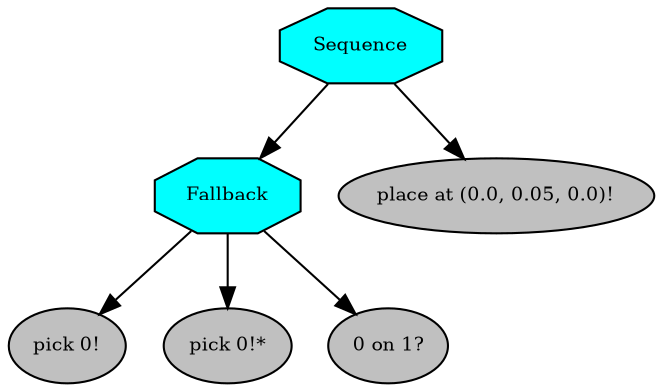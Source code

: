 digraph pastafarianism {
ordering=out;
graph [fontname="times-roman"];
node [fontname="times-roman"];
edge [fontname="times-roman"];
Sequence [fillcolor=cyan, fontcolor=black, fontsize=9, label=Sequence, shape=octagon, style=filled];
Fallback [fillcolor=cyan, fontcolor=black, fontsize=9, label=Fallback, shape=octagon, style=filled];
Sequence -> Fallback;
"pick 0!" [fillcolor=gray, fontcolor=black, fontsize=9, label="pick 0!", shape=ellipse, style=filled];
Fallback -> "pick 0!";
"pick 0!*" [fillcolor=gray, fontcolor=black, fontsize=9, label="pick 0!*", shape=ellipse, style=filled];
Fallback -> "pick 0!*";
"0 on 1?" [fillcolor=gray, fontcolor=black, fontsize=9, label="0 on 1?", shape=ellipse, style=filled];
Fallback -> "0 on 1?";
"place at (0.0, 0.05, 0.0)!" [fillcolor=gray, fontcolor=black, fontsize=9, label="place at (0.0, 0.05, 0.0)!", shape=ellipse, style=filled];
Sequence -> "place at (0.0, 0.05, 0.0)!";
}
